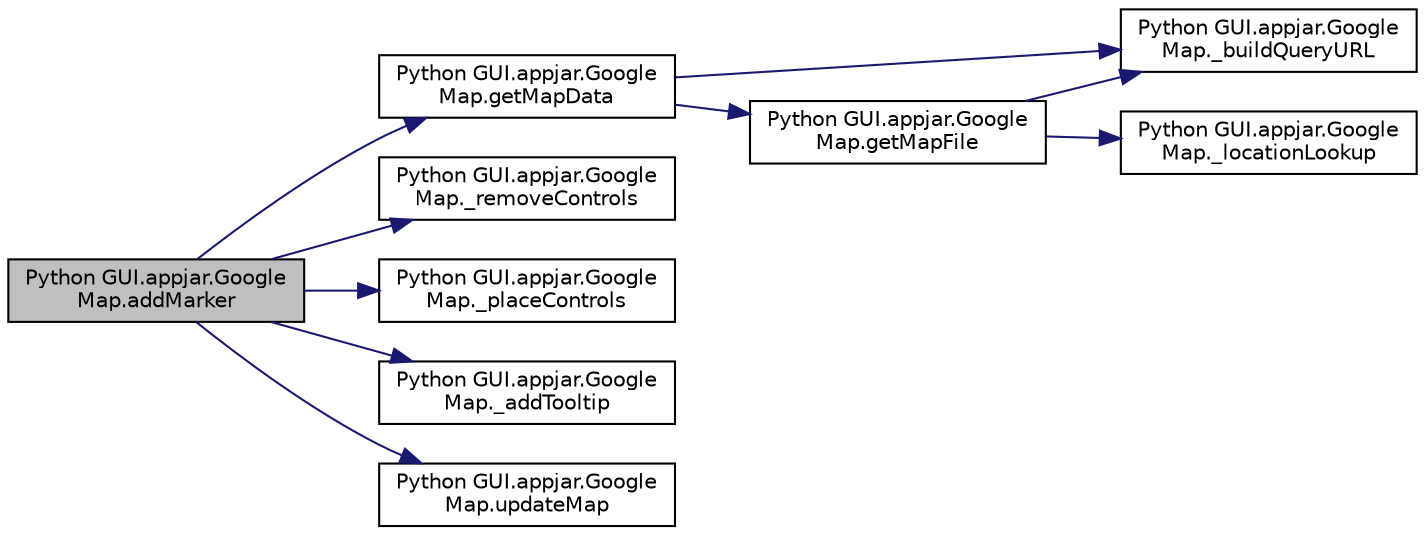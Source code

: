 digraph "Python GUI.appjar.GoogleMap.addMarker"
{
  edge [fontname="Helvetica",fontsize="10",labelfontname="Helvetica",labelfontsize="10"];
  node [fontname="Helvetica",fontsize="10",shape=record];
  rankdir="LR";
  Node0 [label="Python GUI.appjar.Google\lMap.addMarker",height=0.2,width=0.4,color="black", fillcolor="grey75", style="filled", fontcolor="black"];
  Node0 -> Node1 [color="midnightblue",fontsize="10",style="solid",fontname="Helvetica"];
  Node1 [label="Python GUI.appjar.Google\lMap.getMapData",height=0.2,width=0.4,color="black", fillcolor="white", style="filled",URL="$class_python_01_g_u_i_1_1appjar_1_1_google_map.html#a994ebfd2df12c300c180775ad6fcd83c"];
  Node1 -> Node2 [color="midnightblue",fontsize="10",style="solid",fontname="Helvetica"];
  Node2 [label="Python GUI.appjar.Google\lMap._buildQueryURL",height=0.2,width=0.4,color="black", fillcolor="white", style="filled",URL="$class_python_01_g_u_i_1_1appjar_1_1_google_map.html#a5e3e387f2eb628c317d07b7b0faa245a"];
  Node1 -> Node3 [color="midnightblue",fontsize="10",style="solid",fontname="Helvetica"];
  Node3 [label="Python GUI.appjar.Google\lMap.getMapFile",height=0.2,width=0.4,color="black", fillcolor="white", style="filled",URL="$class_python_01_g_u_i_1_1appjar_1_1_google_map.html#ab38acb7dfeef6d9a8370d00b39bc2c33"];
  Node3 -> Node2 [color="midnightblue",fontsize="10",style="solid",fontname="Helvetica"];
  Node3 -> Node4 [color="midnightblue",fontsize="10",style="solid",fontname="Helvetica"];
  Node4 [label="Python GUI.appjar.Google\lMap._locationLookup",height=0.2,width=0.4,color="black", fillcolor="white", style="filled",URL="$class_python_01_g_u_i_1_1appjar_1_1_google_map.html#a44b7488dec482f5fc6d615f7d36a0b62"];
  Node0 -> Node5 [color="midnightblue",fontsize="10",style="solid",fontname="Helvetica"];
  Node5 [label="Python GUI.appjar.Google\lMap._removeControls",height=0.2,width=0.4,color="black", fillcolor="white", style="filled",URL="$class_python_01_g_u_i_1_1appjar_1_1_google_map.html#aa00804d7d2319ee6e5763298a7ba61b5"];
  Node0 -> Node6 [color="midnightblue",fontsize="10",style="solid",fontname="Helvetica"];
  Node6 [label="Python GUI.appjar.Google\lMap._placeControls",height=0.2,width=0.4,color="black", fillcolor="white", style="filled",URL="$class_python_01_g_u_i_1_1appjar_1_1_google_map.html#ae88bf9d6525d2d501bcc72e1b3e661b4"];
  Node0 -> Node7 [color="midnightblue",fontsize="10",style="solid",fontname="Helvetica"];
  Node7 [label="Python GUI.appjar.Google\lMap._addTooltip",height=0.2,width=0.4,color="black", fillcolor="white", style="filled",URL="$class_python_01_g_u_i_1_1appjar_1_1_google_map.html#ae5589a9fa147091fb92526aee0f25186"];
  Node0 -> Node8 [color="midnightblue",fontsize="10",style="solid",fontname="Helvetica"];
  Node8 [label="Python GUI.appjar.Google\lMap.updateMap",height=0.2,width=0.4,color="black", fillcolor="white", style="filled",URL="$class_python_01_g_u_i_1_1appjar_1_1_google_map.html#a28e49a4c488f697bf887a984056b7edf"];
}

